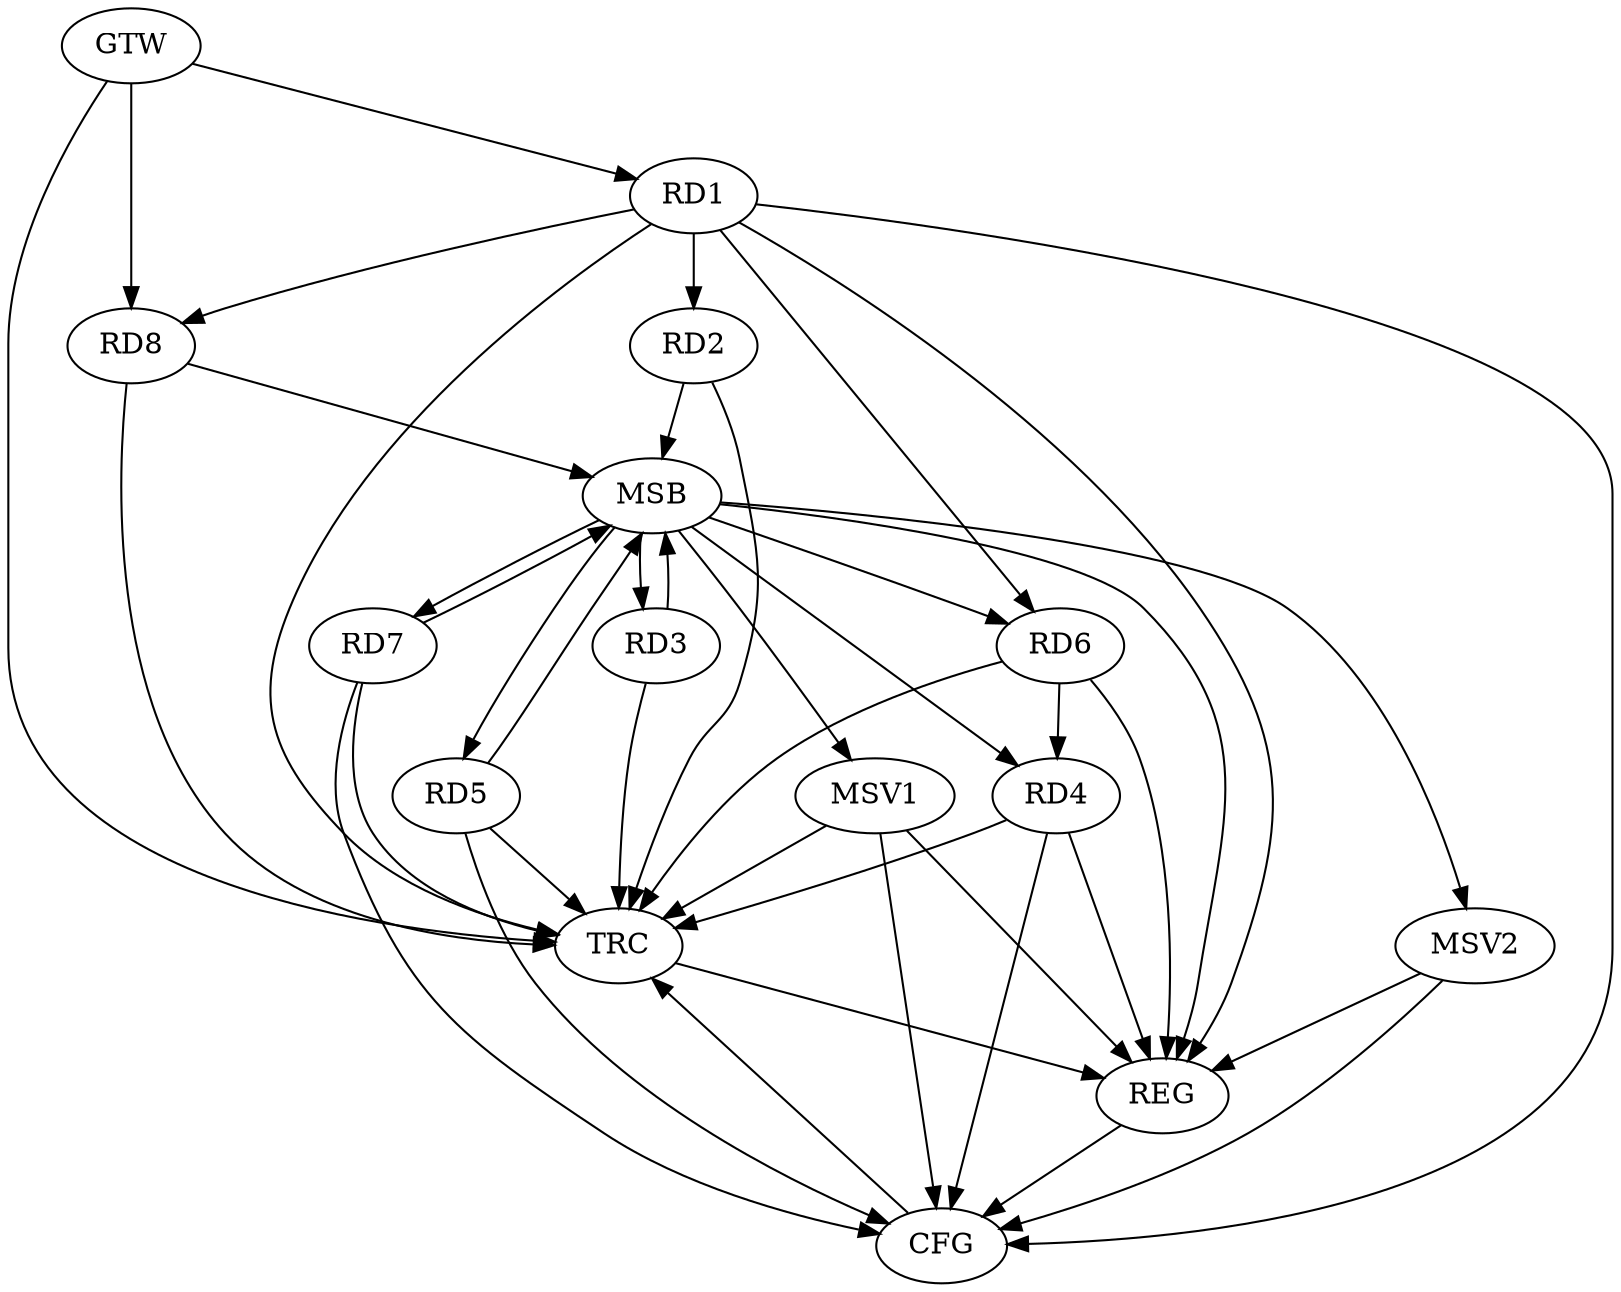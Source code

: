 strict digraph G {
  RD1 [ label="RD1" ];
  RD2 [ label="RD2" ];
  RD3 [ label="RD3" ];
  RD4 [ label="RD4" ];
  RD5 [ label="RD5" ];
  RD6 [ label="RD6" ];
  RD7 [ label="RD7" ];
  RD8 [ label="RD8" ];
  GTW [ label="GTW" ];
  REG [ label="REG" ];
  MSB [ label="MSB" ];
  CFG [ label="CFG" ];
  TRC [ label="TRC" ];
  MSV1 [ label="MSV1" ];
  MSV2 [ label="MSV2" ];
  RD1 -> RD6;
  RD6 -> RD4;
  GTW -> RD1;
  GTW -> RD8;
  RD1 -> REG;
  RD4 -> REG;
  RD6 -> REG;
  RD2 -> MSB;
  MSB -> RD3;
  MSB -> RD6;
  MSB -> REG;
  RD3 -> MSB;
  RD5 -> MSB;
  MSB -> RD7;
  RD7 -> MSB;
  RD8 -> MSB;
  MSB -> RD4;
  MSB -> RD5;
  RD4 -> CFG;
  RD7 -> CFG;
  RD1 -> CFG;
  RD5 -> CFG;
  REG -> CFG;
  RD1 -> TRC;
  RD2 -> TRC;
  RD3 -> TRC;
  RD4 -> TRC;
  RD5 -> TRC;
  RD6 -> TRC;
  RD7 -> TRC;
  RD8 -> TRC;
  GTW -> TRC;
  CFG -> TRC;
  TRC -> REG;
  RD1 -> RD2;
  RD1 -> RD8;
  MSB -> MSV1;
  MSV1 -> REG;
  MSV1 -> TRC;
  MSV1 -> CFG;
  MSB -> MSV2;
  MSV2 -> REG;
  MSV2 -> CFG;
}
